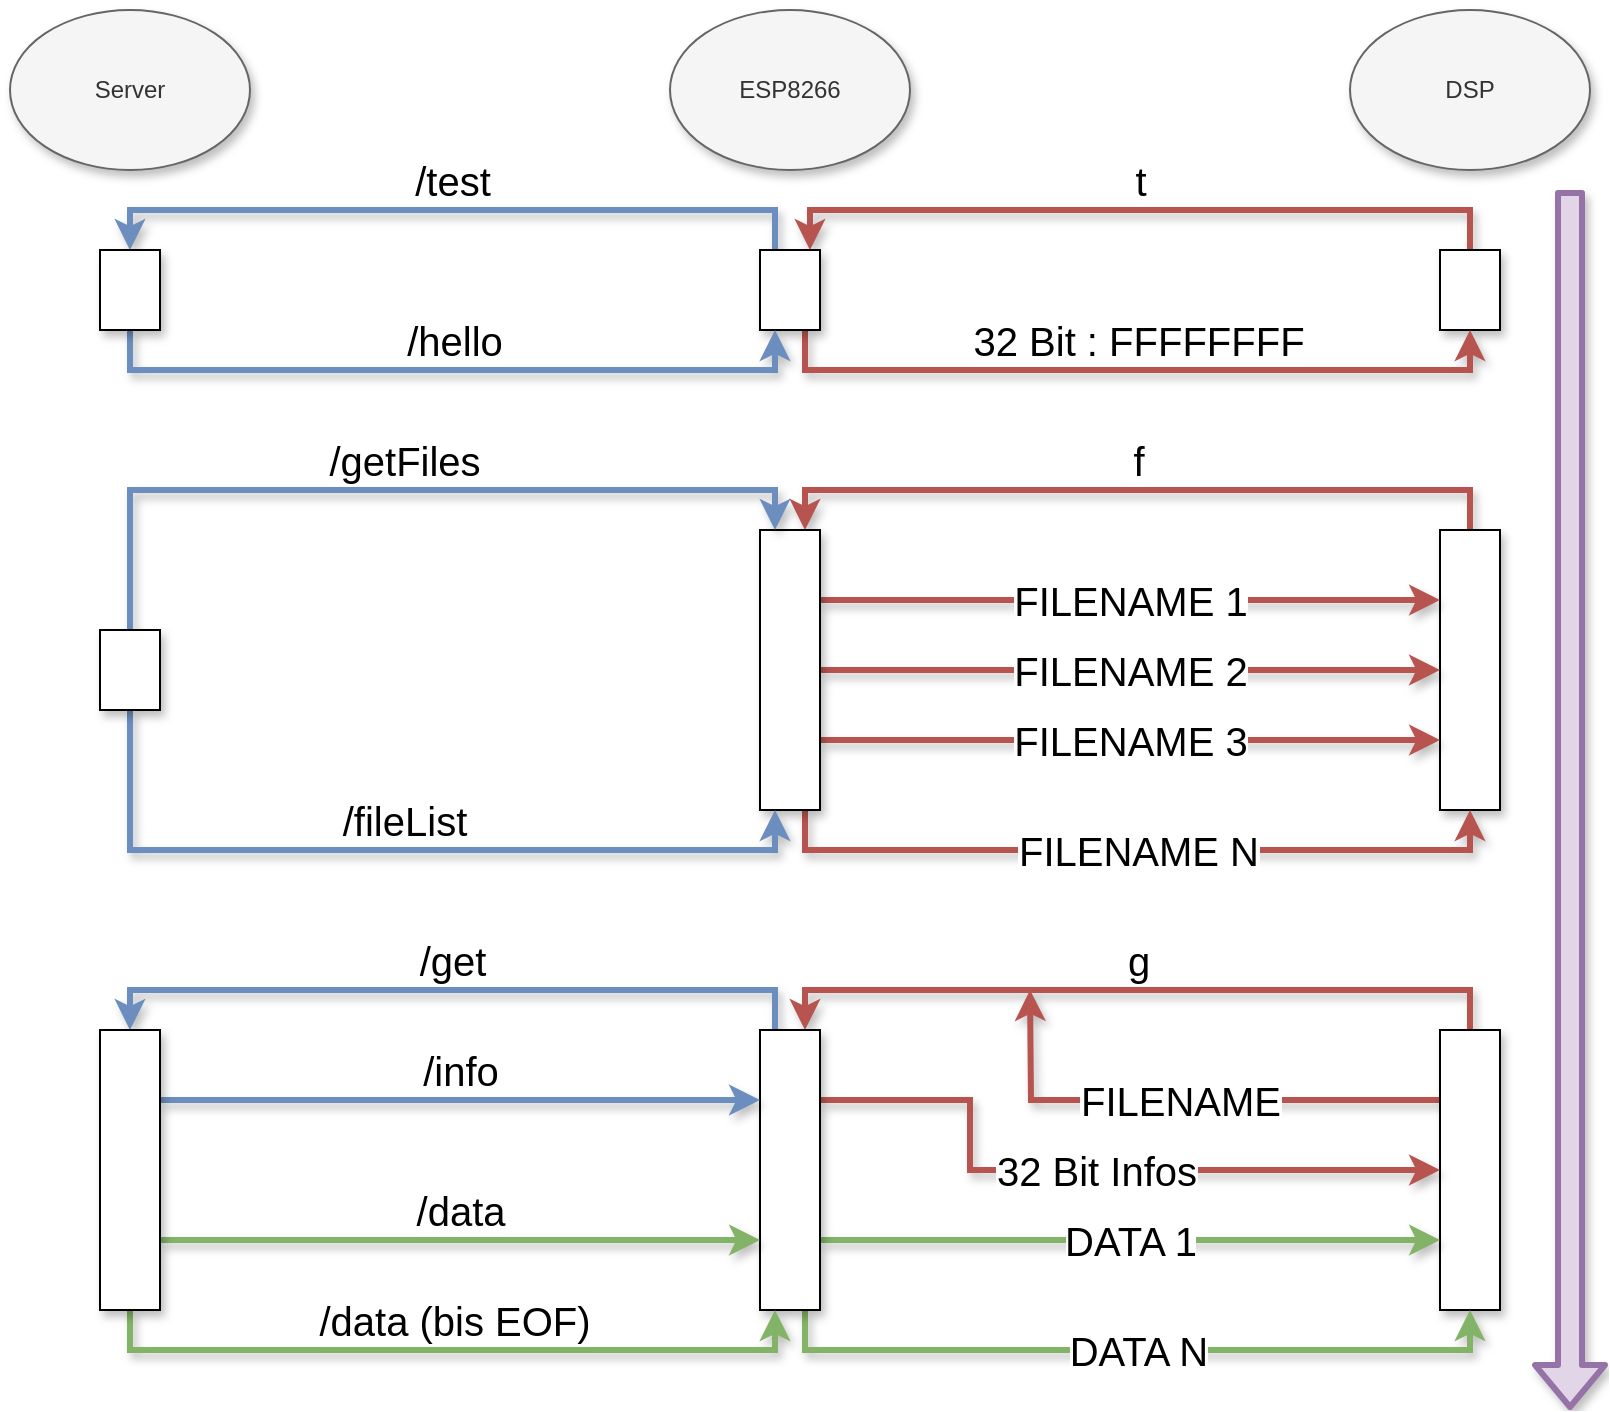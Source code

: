 <mxfile version="11.3.1" type="github" pages="1"><diagram id="Wjtccm1_8TDm4AJPc3rN" name="Page-1"><mxGraphModel dx="888" dy="629" grid="1" gridSize="10" guides="1" tooltips="1" connect="1" arrows="1" fold="1" page="1" pageScale="1" pageWidth="827" pageHeight="1169" math="0" shadow="0"><root><mxCell id="0"/><mxCell id="1" parent="0"/><mxCell id="J4gUJntyIE57sPH3w0Hj-1" value="Server" style="ellipse;whiteSpace=wrap;html=1;shadow=1;fillColor=#f5f5f5;strokeColor=#666666;fontColor=#333333;" vertex="1" parent="1"><mxGeometry x="20" y="20" width="120" height="80" as="geometry"/></mxCell><mxCell id="J4gUJntyIE57sPH3w0Hj-2" value="DSP" style="ellipse;whiteSpace=wrap;html=1;shadow=1;fillColor=#f5f5f5;strokeColor=#666666;fontColor=#333333;" vertex="1" parent="1"><mxGeometry x="690" y="20" width="120" height="80" as="geometry"/></mxCell><mxCell id="J4gUJntyIE57sPH3w0Hj-3" value="ESP8266" style="ellipse;whiteSpace=wrap;html=1;shadow=1;fillColor=#f5f5f5;strokeColor=#666666;fontColor=#333333;" vertex="1" parent="1"><mxGeometry x="350" y="20" width="120" height="80" as="geometry"/></mxCell><mxCell id="J4gUJntyIE57sPH3w0Hj-8" value="t" style="edgeStyle=orthogonalEdgeStyle;rounded=0;orthogonalLoop=1;jettySize=auto;html=1;exitX=0.5;exitY=0;exitDx=0;exitDy=0;fillColor=#f8cecc;strokeColor=#b85450;shadow=1;strokeWidth=3;labelPosition=center;verticalLabelPosition=top;align=center;verticalAlign=bottom;fontSize=20;" edge="1" parent="1" source="J4gUJntyIE57sPH3w0Hj-4" target="J4gUJntyIE57sPH3w0Hj-5"><mxGeometry relative="1" as="geometry"><Array as="points"><mxPoint x="750" y="120"/><mxPoint x="420" y="120"/></Array></mxGeometry></mxCell><mxCell id="J4gUJntyIE57sPH3w0Hj-4" value="" style="rounded=0;whiteSpace=wrap;html=1;shadow=1;" vertex="1" parent="1"><mxGeometry x="735" y="140" width="30" height="40" as="geometry"/></mxCell><mxCell id="J4gUJntyIE57sPH3w0Hj-9" value="32 Bit : FFFFFFFF" style="edgeStyle=orthogonalEdgeStyle;rounded=0;orthogonalLoop=1;jettySize=auto;html=1;exitX=0.75;exitY=1;exitDx=0;exitDy=0;entryX=0.5;entryY=1;entryDx=0;entryDy=0;shadow=1;strokeWidth=3;fillColor=#f8cecc;strokeColor=#b85450;labelPosition=center;verticalLabelPosition=top;align=center;verticalAlign=bottom;fontSize=20;" edge="1" parent="1" source="J4gUJntyIE57sPH3w0Hj-5" target="J4gUJntyIE57sPH3w0Hj-4"><mxGeometry relative="1" as="geometry"/></mxCell><mxCell id="J4gUJntyIE57sPH3w0Hj-10" value="/test" style="edgeStyle=orthogonalEdgeStyle;rounded=0;orthogonalLoop=1;jettySize=auto;html=1;exitX=0.25;exitY=0;exitDx=0;exitDy=0;entryX=0.5;entryY=0;entryDx=0;entryDy=0;shadow=1;strokeWidth=3;fillColor=#dae8fc;strokeColor=#6c8ebf;labelPosition=center;verticalLabelPosition=top;align=center;verticalAlign=bottom;fontSize=20;" edge="1" parent="1" source="J4gUJntyIE57sPH3w0Hj-5" target="J4gUJntyIE57sPH3w0Hj-6"><mxGeometry relative="1" as="geometry"/></mxCell><mxCell id="J4gUJntyIE57sPH3w0Hj-5" value="" style="rounded=0;whiteSpace=wrap;html=1;shadow=1;" vertex="1" parent="1"><mxGeometry x="395" y="140" width="30" height="40" as="geometry"/></mxCell><mxCell id="J4gUJntyIE57sPH3w0Hj-11" value="/hello" style="edgeStyle=orthogonalEdgeStyle;rounded=0;orthogonalLoop=1;jettySize=auto;html=1;exitX=0.5;exitY=1;exitDx=0;exitDy=0;entryX=0.25;entryY=1;entryDx=0;entryDy=0;shadow=1;strokeWidth=3;fillColor=#dae8fc;strokeColor=#6c8ebf;labelPosition=center;verticalLabelPosition=top;align=center;verticalAlign=bottom;fontSize=20;" edge="1" parent="1" source="J4gUJntyIE57sPH3w0Hj-6" target="J4gUJntyIE57sPH3w0Hj-5"><mxGeometry relative="1" as="geometry"/></mxCell><mxCell id="J4gUJntyIE57sPH3w0Hj-6" value="" style="rounded=0;whiteSpace=wrap;html=1;shadow=1;" vertex="1" parent="1"><mxGeometry x="65" y="140" width="30" height="40" as="geometry"/></mxCell><mxCell id="J4gUJntyIE57sPH3w0Hj-17" value="f" style="edgeStyle=orthogonalEdgeStyle;rounded=0;orthogonalLoop=1;jettySize=auto;html=1;exitX=0.5;exitY=0;exitDx=0;exitDy=0;entryX=0.75;entryY=0;entryDx=0;entryDy=0;shadow=1;strokeWidth=3;fontSize=20;fillColor=#f8cecc;strokeColor=#b85450;labelPosition=center;verticalLabelPosition=top;align=center;verticalAlign=bottom;" edge="1" parent="1" source="J4gUJntyIE57sPH3w0Hj-12" target="J4gUJntyIE57sPH3w0Hj-14"><mxGeometry relative="1" as="geometry"/></mxCell><mxCell id="J4gUJntyIE57sPH3w0Hj-12" value="" style="rounded=0;whiteSpace=wrap;html=1;shadow=1;" vertex="1" parent="1"><mxGeometry x="735" y="280" width="30" height="140" as="geometry"/></mxCell><mxCell id="J4gUJntyIE57sPH3w0Hj-18" value="FILENAME 1" style="edgeStyle=orthogonalEdgeStyle;rounded=0;orthogonalLoop=1;jettySize=auto;html=1;exitX=1;exitY=0.25;exitDx=0;exitDy=0;entryX=0;entryY=0.25;entryDx=0;entryDy=0;shadow=1;strokeWidth=3;fontSize=20;fillColor=#f8cecc;strokeColor=#b85450;" edge="1" parent="1" source="J4gUJntyIE57sPH3w0Hj-14" target="J4gUJntyIE57sPH3w0Hj-12"><mxGeometry relative="1" as="geometry"/></mxCell><mxCell id="J4gUJntyIE57sPH3w0Hj-19" value="FILENAME 2" style="edgeStyle=orthogonalEdgeStyle;rounded=0;orthogonalLoop=1;jettySize=auto;html=1;exitX=1;exitY=0.5;exitDx=0;exitDy=0;entryX=0;entryY=0.5;entryDx=0;entryDy=0;shadow=1;strokeWidth=3;fontSize=20;fillColor=#f8cecc;strokeColor=#b85450;" edge="1" parent="1" source="J4gUJntyIE57sPH3w0Hj-14" target="J4gUJntyIE57sPH3w0Hj-12"><mxGeometry relative="1" as="geometry"/></mxCell><mxCell id="J4gUJntyIE57sPH3w0Hj-20" value="FILENAME 3" style="edgeStyle=orthogonalEdgeStyle;rounded=0;orthogonalLoop=1;jettySize=auto;html=1;exitX=1;exitY=0.75;exitDx=0;exitDy=0;entryX=0;entryY=0.75;entryDx=0;entryDy=0;shadow=1;strokeWidth=3;fontSize=20;fillColor=#f8cecc;strokeColor=#b85450;" edge="1" parent="1" source="J4gUJntyIE57sPH3w0Hj-14" target="J4gUJntyIE57sPH3w0Hj-12"><mxGeometry relative="1" as="geometry"/></mxCell><mxCell id="J4gUJntyIE57sPH3w0Hj-21" value="FILENAME N" style="edgeStyle=orthogonalEdgeStyle;rounded=0;orthogonalLoop=1;jettySize=auto;html=1;exitX=0.75;exitY=1;exitDx=0;exitDy=0;entryX=0.5;entryY=1;entryDx=0;entryDy=0;shadow=1;strokeWidth=3;fontSize=20;fillColor=#f8cecc;strokeColor=#b85450;" edge="1" parent="1" source="J4gUJntyIE57sPH3w0Hj-14" target="J4gUJntyIE57sPH3w0Hj-12"><mxGeometry relative="1" as="geometry"/></mxCell><mxCell id="J4gUJntyIE57sPH3w0Hj-14" value="" style="rounded=0;whiteSpace=wrap;html=1;shadow=1;" vertex="1" parent="1"><mxGeometry x="395" y="280" width="30" height="140" as="geometry"/></mxCell><mxCell id="J4gUJntyIE57sPH3w0Hj-24" value="/getFiles" style="edgeStyle=orthogonalEdgeStyle;rounded=0;orthogonalLoop=1;jettySize=auto;html=1;exitX=0.5;exitY=0;exitDx=0;exitDy=0;entryX=0.25;entryY=0;entryDx=0;entryDy=0;shadow=1;strokeWidth=3;fontSize=20;fillColor=#dae8fc;strokeColor=#6c8ebf;labelPosition=center;verticalLabelPosition=top;align=center;verticalAlign=bottom;" edge="1" parent="1" source="J4gUJntyIE57sPH3w0Hj-15" target="J4gUJntyIE57sPH3w0Hj-14"><mxGeometry relative="1" as="geometry"/></mxCell><mxCell id="J4gUJntyIE57sPH3w0Hj-25" value="/fileList" style="edgeStyle=orthogonalEdgeStyle;rounded=0;orthogonalLoop=1;jettySize=auto;html=1;exitX=0.5;exitY=1;exitDx=0;exitDy=0;entryX=0.25;entryY=1;entryDx=0;entryDy=0;shadow=1;strokeWidth=3;fontSize=20;fillColor=#dae8fc;strokeColor=#6c8ebf;labelPosition=center;verticalLabelPosition=top;align=center;verticalAlign=bottom;" edge="1" parent="1" source="J4gUJntyIE57sPH3w0Hj-15" target="J4gUJntyIE57sPH3w0Hj-14"><mxGeometry relative="1" as="geometry"><Array as="points"><mxPoint x="80" y="440"/><mxPoint x="403" y="440"/></Array></mxGeometry></mxCell><mxCell id="J4gUJntyIE57sPH3w0Hj-15" value="" style="rounded=0;whiteSpace=wrap;html=1;shadow=1;" vertex="1" parent="1"><mxGeometry x="65" y="330" width="30" height="40" as="geometry"/></mxCell><mxCell id="J4gUJntyIE57sPH3w0Hj-23" value="" style="shape=flexArrow;endArrow=classic;html=1;shadow=1;strokeWidth=3;fontSize=20;fillColor=#e1d5e7;strokeColor=#9673a6;" edge="1" parent="1"><mxGeometry width="50" height="50" relative="1" as="geometry"><mxPoint x="800" y="110" as="sourcePoint"/><mxPoint x="800" y="720" as="targetPoint"/></mxGeometry></mxCell><mxCell id="J4gUJntyIE57sPH3w0Hj-32" value="g" style="edgeStyle=orthogonalEdgeStyle;rounded=0;orthogonalLoop=1;jettySize=auto;html=1;exitX=0.5;exitY=0;exitDx=0;exitDy=0;entryX=0.75;entryY=0;entryDx=0;entryDy=0;shadow=1;strokeWidth=3;fontSize=20;fillColor=#f8cecc;strokeColor=#b85450;labelPosition=center;verticalLabelPosition=top;align=center;verticalAlign=bottom;" edge="1" parent="1" source="J4gUJntyIE57sPH3w0Hj-26" target="J4gUJntyIE57sPH3w0Hj-27"><mxGeometry relative="1" as="geometry"><Array as="points"><mxPoint x="750" y="510"/><mxPoint x="418" y="510"/></Array></mxGeometry></mxCell><mxCell id="J4gUJntyIE57sPH3w0Hj-34" value="FILENAME" style="edgeStyle=orthogonalEdgeStyle;rounded=0;orthogonalLoop=1;jettySize=auto;html=1;exitX=0;exitY=0.25;exitDx=0;exitDy=0;shadow=1;strokeWidth=3;fontSize=20;fillColor=#f8cecc;strokeColor=#b85450;" edge="1" parent="1" source="J4gUJntyIE57sPH3w0Hj-26"><mxGeometry relative="1" as="geometry"><mxPoint x="530" y="510" as="targetPoint"/></mxGeometry></mxCell><mxCell id="J4gUJntyIE57sPH3w0Hj-26" value="" style="rounded=0;whiteSpace=wrap;html=1;shadow=1;" vertex="1" parent="1"><mxGeometry x="735" y="530" width="30" height="140" as="geometry"/></mxCell><mxCell id="J4gUJntyIE57sPH3w0Hj-40" value="/get" style="edgeStyle=orthogonalEdgeStyle;rounded=0;orthogonalLoop=1;jettySize=auto;html=1;exitX=0.25;exitY=0;exitDx=0;exitDy=0;entryX=0.5;entryY=0;entryDx=0;entryDy=0;shadow=1;strokeWidth=3;fontSize=20;fillColor=#dae8fc;strokeColor=#6c8ebf;labelPosition=center;verticalLabelPosition=top;align=center;verticalAlign=bottom;" edge="1" parent="1" source="J4gUJntyIE57sPH3w0Hj-27" target="J4gUJntyIE57sPH3w0Hj-31"><mxGeometry relative="1" as="geometry"/></mxCell><mxCell id="J4gUJntyIE57sPH3w0Hj-42" value="32 Bit Infos" style="edgeStyle=orthogonalEdgeStyle;rounded=0;orthogonalLoop=1;jettySize=auto;html=1;exitX=1;exitY=0.25;exitDx=0;exitDy=0;shadow=1;strokeWidth=3;fontSize=20;fillColor=#f8cecc;strokeColor=#b85450;" edge="1" parent="1" source="J4gUJntyIE57sPH3w0Hj-27" target="J4gUJntyIE57sPH3w0Hj-26"><mxGeometry relative="1" as="geometry"><Array as="points"><mxPoint x="500" y="565"/><mxPoint x="500" y="600"/></Array></mxGeometry></mxCell><mxCell id="J4gUJntyIE57sPH3w0Hj-45" value="DATA 1" style="edgeStyle=orthogonalEdgeStyle;rounded=0;orthogonalLoop=1;jettySize=auto;html=1;exitX=1;exitY=0.75;exitDx=0;exitDy=0;entryX=0;entryY=0.75;entryDx=0;entryDy=0;shadow=1;strokeWidth=3;fontSize=20;fillColor=#d5e8d4;strokeColor=#82b366;" edge="1" parent="1" source="J4gUJntyIE57sPH3w0Hj-27" target="J4gUJntyIE57sPH3w0Hj-26"><mxGeometry relative="1" as="geometry"/></mxCell><mxCell id="J4gUJntyIE57sPH3w0Hj-46" value="DATA N" style="edgeStyle=orthogonalEdgeStyle;rounded=0;orthogonalLoop=1;jettySize=auto;html=1;exitX=0.75;exitY=1;exitDx=0;exitDy=0;entryX=0.5;entryY=1;entryDx=0;entryDy=0;shadow=1;strokeWidth=3;fontSize=20;fillColor=#d5e8d4;strokeColor=#82b366;" edge="1" parent="1" source="J4gUJntyIE57sPH3w0Hj-27" target="J4gUJntyIE57sPH3w0Hj-26"><mxGeometry relative="1" as="geometry"/></mxCell><mxCell id="J4gUJntyIE57sPH3w0Hj-27" value="" style="rounded=0;whiteSpace=wrap;html=1;shadow=1;" vertex="1" parent="1"><mxGeometry x="395" y="530" width="30" height="140" as="geometry"/></mxCell><mxCell id="J4gUJntyIE57sPH3w0Hj-41" value="/info" style="edgeStyle=orthogonalEdgeStyle;rounded=0;orthogonalLoop=1;jettySize=auto;html=1;exitX=1;exitY=0.25;exitDx=0;exitDy=0;entryX=0;entryY=0.25;entryDx=0;entryDy=0;shadow=1;strokeWidth=3;fontSize=20;fillColor=#dae8fc;strokeColor=#6c8ebf;labelPosition=center;verticalLabelPosition=top;align=center;verticalAlign=bottom;" edge="1" parent="1" source="J4gUJntyIE57sPH3w0Hj-31" target="J4gUJntyIE57sPH3w0Hj-27"><mxGeometry relative="1" as="geometry"/></mxCell><mxCell id="J4gUJntyIE57sPH3w0Hj-43" value="/data" style="edgeStyle=orthogonalEdgeStyle;rounded=0;orthogonalLoop=1;jettySize=auto;html=1;exitX=1;exitY=0.75;exitDx=0;exitDy=0;entryX=0;entryY=0.75;entryDx=0;entryDy=0;shadow=1;strokeWidth=3;fontSize=20;fillColor=#d5e8d4;strokeColor=#82b366;labelPosition=center;verticalLabelPosition=top;align=center;verticalAlign=bottom;" edge="1" parent="1" source="J4gUJntyIE57sPH3w0Hj-31" target="J4gUJntyIE57sPH3w0Hj-27"><mxGeometry relative="1" as="geometry"/></mxCell><mxCell id="J4gUJntyIE57sPH3w0Hj-44" value="/data (bis EOF)" style="edgeStyle=orthogonalEdgeStyle;rounded=0;orthogonalLoop=1;jettySize=auto;html=1;exitX=0.5;exitY=1;exitDx=0;exitDy=0;entryX=0.25;entryY=1;entryDx=0;entryDy=0;shadow=1;strokeWidth=3;fontSize=20;fillColor=#d5e8d4;strokeColor=#82b366;labelPosition=center;verticalLabelPosition=top;align=center;verticalAlign=bottom;" edge="1" parent="1" source="J4gUJntyIE57sPH3w0Hj-31" target="J4gUJntyIE57sPH3w0Hj-27"><mxGeometry relative="1" as="geometry"/></mxCell><mxCell id="J4gUJntyIE57sPH3w0Hj-31" value="" style="rounded=0;whiteSpace=wrap;html=1;shadow=1;" vertex="1" parent="1"><mxGeometry x="65" y="530" width="30" height="140" as="geometry"/></mxCell></root></mxGraphModel></diagram></mxfile>